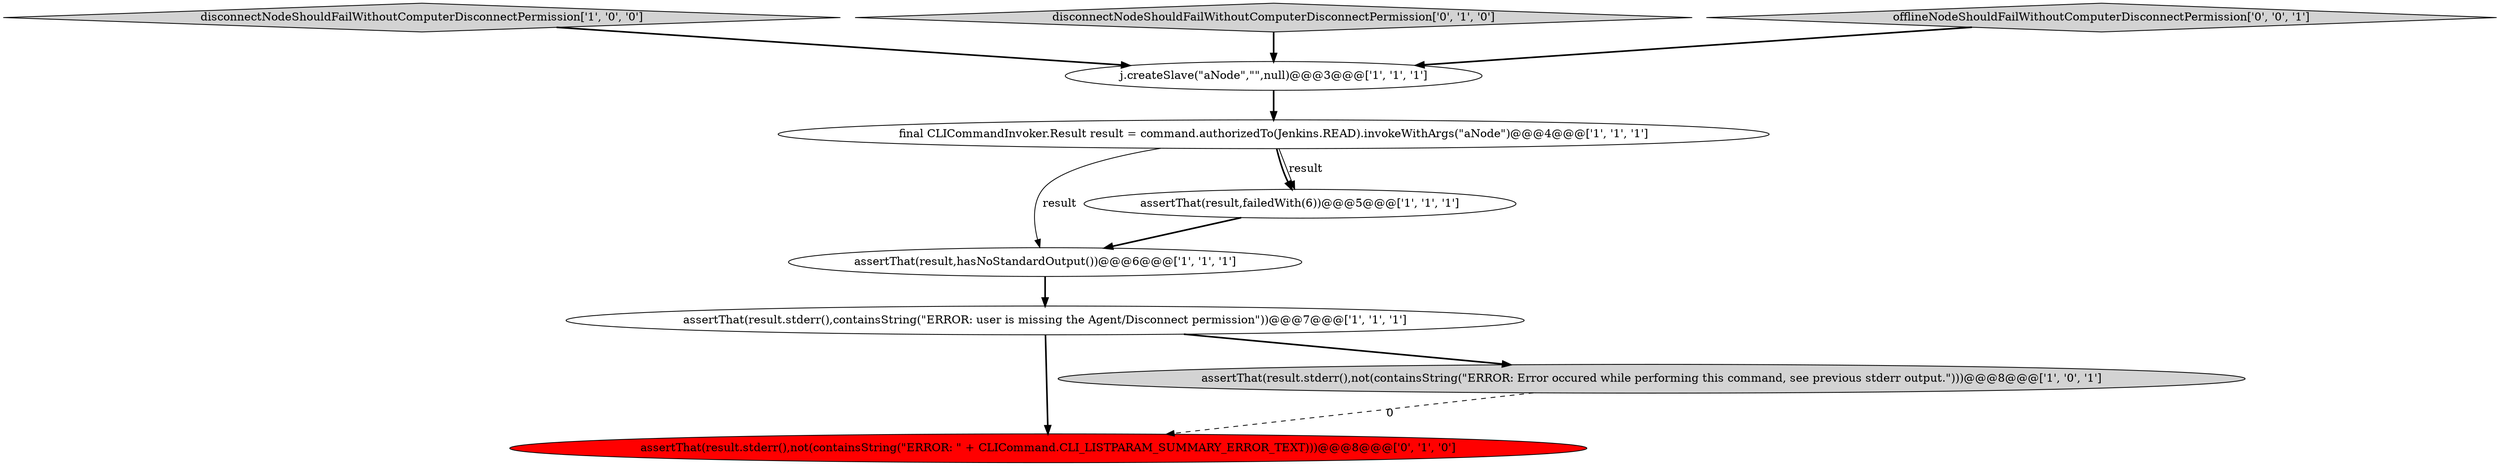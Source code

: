 digraph {
7 [style = filled, label = "assertThat(result.stderr(),not(containsString(\"ERROR: \" + CLICommand.CLI_LISTPARAM_SUMMARY_ERROR_TEXT)))@@@8@@@['0', '1', '0']", fillcolor = red, shape = ellipse image = "AAA1AAABBB2BBB"];
3 [style = filled, label = "disconnectNodeShouldFailWithoutComputerDisconnectPermission['1', '0', '0']", fillcolor = lightgray, shape = diamond image = "AAA0AAABBB1BBB"];
8 [style = filled, label = "disconnectNodeShouldFailWithoutComputerDisconnectPermission['0', '1', '0']", fillcolor = lightgray, shape = diamond image = "AAA0AAABBB2BBB"];
6 [style = filled, label = "assertThat(result,hasNoStandardOutput())@@@6@@@['1', '1', '1']", fillcolor = white, shape = ellipse image = "AAA0AAABBB1BBB"];
4 [style = filled, label = "assertThat(result.stderr(),containsString(\"ERROR: user is missing the Agent/Disconnect permission\"))@@@7@@@['1', '1', '1']", fillcolor = white, shape = ellipse image = "AAA0AAABBB1BBB"];
5 [style = filled, label = "final CLICommandInvoker.Result result = command.authorizedTo(Jenkins.READ).invokeWithArgs(\"aNode\")@@@4@@@['1', '1', '1']", fillcolor = white, shape = ellipse image = "AAA0AAABBB1BBB"];
1 [style = filled, label = "j.createSlave(\"aNode\",\"\",null)@@@3@@@['1', '1', '1']", fillcolor = white, shape = ellipse image = "AAA0AAABBB1BBB"];
2 [style = filled, label = "assertThat(result,failedWith(6))@@@5@@@['1', '1', '1']", fillcolor = white, shape = ellipse image = "AAA0AAABBB1BBB"];
0 [style = filled, label = "assertThat(result.stderr(),not(containsString(\"ERROR: Error occured while performing this command, see previous stderr output.\")))@@@8@@@['1', '0', '1']", fillcolor = lightgray, shape = ellipse image = "AAA0AAABBB1BBB"];
9 [style = filled, label = "offlineNodeShouldFailWithoutComputerDisconnectPermission['0', '0', '1']", fillcolor = lightgray, shape = diamond image = "AAA0AAABBB3BBB"];
1->5 [style = bold, label=""];
8->1 [style = bold, label=""];
6->4 [style = bold, label=""];
5->2 [style = bold, label=""];
5->2 [style = solid, label="result"];
9->1 [style = bold, label=""];
3->1 [style = bold, label=""];
0->7 [style = dashed, label="0"];
5->6 [style = solid, label="result"];
2->6 [style = bold, label=""];
4->7 [style = bold, label=""];
4->0 [style = bold, label=""];
}

